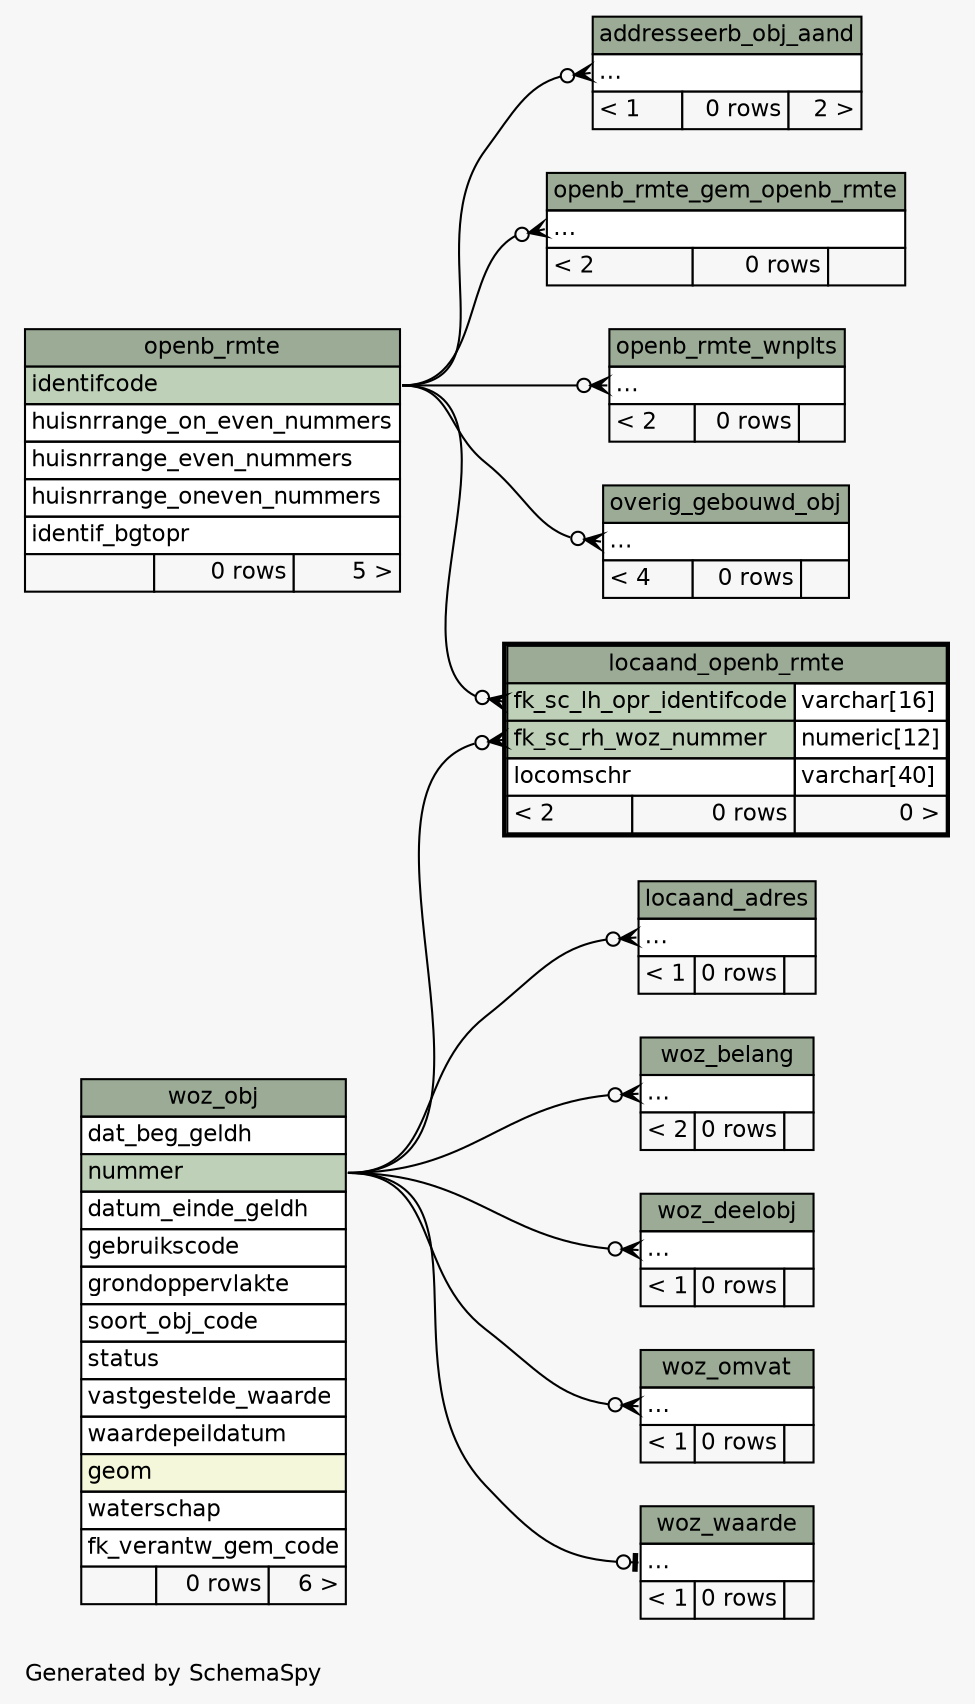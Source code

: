 // dot 2.43.0 on Linux 5.15.0-41-generic
// SchemaSpy rev Unknown
digraph "twoDegreesRelationshipsDiagram" {
  graph [
    rankdir="RL"
    bgcolor="#f7f7f7"
    label="\nGenerated by SchemaSpy"
    labeljust="l"
    nodesep="0.18"
    ranksep="0.46"
    fontname="Helvetica"
    fontsize="11"
  ];
  node [
    fontname="Helvetica"
    fontsize="11"
    shape="plaintext"
  ];
  edge [
    arrowsize="0.8"
  ];
  "addresseerb_obj_aand":"elipses":w -> "openb_rmte":"identifcode":e [arrowhead=none dir=back arrowtail=crowodot];
  "locaand_adres":"elipses":w -> "woz_obj":"nummer":e [arrowhead=none dir=back arrowtail=crowodot];
  "locaand_openb_rmte":"fk_sc_lh_opr_identifcode":w -> "openb_rmte":"identifcode":e [arrowhead=none dir=back arrowtail=crowodot];
  "locaand_openb_rmte":"fk_sc_rh_woz_nummer":w -> "woz_obj":"nummer":e [arrowhead=none dir=back arrowtail=crowodot];
  "openb_rmte_gem_openb_rmte":"elipses":w -> "openb_rmte":"identifcode":e [arrowhead=none dir=back arrowtail=crowodot];
  "openb_rmte_wnplts":"elipses":w -> "openb_rmte":"identifcode":e [arrowhead=none dir=back arrowtail=crowodot];
  "overig_gebouwd_obj":"elipses":w -> "openb_rmte":"identifcode":e [arrowhead=none dir=back arrowtail=crowodot];
  "woz_belang":"elipses":w -> "woz_obj":"nummer":e [arrowhead=none dir=back arrowtail=crowodot];
  "woz_deelobj":"elipses":w -> "woz_obj":"nummer":e [arrowhead=none dir=back arrowtail=crowodot];
  "woz_omvat":"elipses":w -> "woz_obj":"nummer":e [arrowhead=none dir=back arrowtail=crowodot];
  "woz_waarde":"elipses":w -> "woz_obj":"nummer":e [arrowhead=none dir=back arrowtail=teeodot];
  "addresseerb_obj_aand" [
    label=<
    <TABLE BORDER="0" CELLBORDER="1" CELLSPACING="0" BGCOLOR="#ffffff">
      <TR><TD COLSPAN="3" BGCOLOR="#9bab96" ALIGN="CENTER">addresseerb_obj_aand</TD></TR>
      <TR><TD PORT="elipses" COLSPAN="3" ALIGN="LEFT">...</TD></TR>
      <TR><TD ALIGN="LEFT" BGCOLOR="#f7f7f7">&lt; 1</TD><TD ALIGN="RIGHT" BGCOLOR="#f7f7f7">0 rows</TD><TD ALIGN="RIGHT" BGCOLOR="#f7f7f7">2 &gt;</TD></TR>
    </TABLE>>
    URL="addresseerb_obj_aand.html"
    tooltip="addresseerb_obj_aand"
  ];
  "locaand_adres" [
    label=<
    <TABLE BORDER="0" CELLBORDER="1" CELLSPACING="0" BGCOLOR="#ffffff">
      <TR><TD COLSPAN="3" BGCOLOR="#9bab96" ALIGN="CENTER">locaand_adres</TD></TR>
      <TR><TD PORT="elipses" COLSPAN="3" ALIGN="LEFT">...</TD></TR>
      <TR><TD ALIGN="LEFT" BGCOLOR="#f7f7f7">&lt; 1</TD><TD ALIGN="RIGHT" BGCOLOR="#f7f7f7">0 rows</TD><TD ALIGN="RIGHT" BGCOLOR="#f7f7f7">  </TD></TR>
    </TABLE>>
    URL="locaand_adres.html"
    tooltip="locaand_adres"
  ];
  "locaand_openb_rmte" [
    label=<
    <TABLE BORDER="2" CELLBORDER="1" CELLSPACING="0" BGCOLOR="#ffffff">
      <TR><TD COLSPAN="3" BGCOLOR="#9bab96" ALIGN="CENTER">locaand_openb_rmte</TD></TR>
      <TR><TD PORT="fk_sc_lh_opr_identifcode" COLSPAN="2" BGCOLOR="#bed1b8" ALIGN="LEFT">fk_sc_lh_opr_identifcode</TD><TD PORT="fk_sc_lh_opr_identifcode.type" ALIGN="LEFT">varchar[16]</TD></TR>
      <TR><TD PORT="fk_sc_rh_woz_nummer" COLSPAN="2" BGCOLOR="#bed1b8" ALIGN="LEFT">fk_sc_rh_woz_nummer</TD><TD PORT="fk_sc_rh_woz_nummer.type" ALIGN="LEFT">numeric[12]</TD></TR>
      <TR><TD PORT="locomschr" COLSPAN="2" ALIGN="LEFT">locomschr</TD><TD PORT="locomschr.type" ALIGN="LEFT">varchar[40]</TD></TR>
      <TR><TD ALIGN="LEFT" BGCOLOR="#f7f7f7">&lt; 2</TD><TD ALIGN="RIGHT" BGCOLOR="#f7f7f7">0 rows</TD><TD ALIGN="RIGHT" BGCOLOR="#f7f7f7">0 &gt;</TD></TR>
    </TABLE>>
    URL="locaand_openb_rmte.html"
    tooltip="locaand_openb_rmte"
  ];
  "openb_rmte" [
    label=<
    <TABLE BORDER="0" CELLBORDER="1" CELLSPACING="0" BGCOLOR="#ffffff">
      <TR><TD COLSPAN="3" BGCOLOR="#9bab96" ALIGN="CENTER">openb_rmte</TD></TR>
      <TR><TD PORT="identifcode" COLSPAN="3" BGCOLOR="#bed1b8" ALIGN="LEFT">identifcode</TD></TR>
      <TR><TD PORT="huisnrrange_on_even_nummers" COLSPAN="3" ALIGN="LEFT">huisnrrange_on_even_nummers</TD></TR>
      <TR><TD PORT="huisnrrange_even_nummers" COLSPAN="3" ALIGN="LEFT">huisnrrange_even_nummers</TD></TR>
      <TR><TD PORT="huisnrrange_oneven_nummers" COLSPAN="3" ALIGN="LEFT">huisnrrange_oneven_nummers</TD></TR>
      <TR><TD PORT="identif_bgtopr" COLSPAN="3" ALIGN="LEFT">identif_bgtopr</TD></TR>
      <TR><TD ALIGN="LEFT" BGCOLOR="#f7f7f7">  </TD><TD ALIGN="RIGHT" BGCOLOR="#f7f7f7">0 rows</TD><TD ALIGN="RIGHT" BGCOLOR="#f7f7f7">5 &gt;</TD></TR>
    </TABLE>>
    URL="openb_rmte.html"
    tooltip="openb_rmte"
  ];
  "openb_rmte_gem_openb_rmte" [
    label=<
    <TABLE BORDER="0" CELLBORDER="1" CELLSPACING="0" BGCOLOR="#ffffff">
      <TR><TD COLSPAN="3" BGCOLOR="#9bab96" ALIGN="CENTER">openb_rmte_gem_openb_rmte</TD></TR>
      <TR><TD PORT="elipses" COLSPAN="3" ALIGN="LEFT">...</TD></TR>
      <TR><TD ALIGN="LEFT" BGCOLOR="#f7f7f7">&lt; 2</TD><TD ALIGN="RIGHT" BGCOLOR="#f7f7f7">0 rows</TD><TD ALIGN="RIGHT" BGCOLOR="#f7f7f7">  </TD></TR>
    </TABLE>>
    URL="openb_rmte_gem_openb_rmte.html"
    tooltip="openb_rmte_gem_openb_rmte"
  ];
  "openb_rmte_wnplts" [
    label=<
    <TABLE BORDER="0" CELLBORDER="1" CELLSPACING="0" BGCOLOR="#ffffff">
      <TR><TD COLSPAN="3" BGCOLOR="#9bab96" ALIGN="CENTER">openb_rmte_wnplts</TD></TR>
      <TR><TD PORT="elipses" COLSPAN="3" ALIGN="LEFT">...</TD></TR>
      <TR><TD ALIGN="LEFT" BGCOLOR="#f7f7f7">&lt; 2</TD><TD ALIGN="RIGHT" BGCOLOR="#f7f7f7">0 rows</TD><TD ALIGN="RIGHT" BGCOLOR="#f7f7f7">  </TD></TR>
    </TABLE>>
    URL="openb_rmte_wnplts.html"
    tooltip="openb_rmte_wnplts"
  ];
  "overig_gebouwd_obj" [
    label=<
    <TABLE BORDER="0" CELLBORDER="1" CELLSPACING="0" BGCOLOR="#ffffff">
      <TR><TD COLSPAN="3" BGCOLOR="#9bab96" ALIGN="CENTER">overig_gebouwd_obj</TD></TR>
      <TR><TD PORT="elipses" COLSPAN="3" ALIGN="LEFT">...</TD></TR>
      <TR><TD ALIGN="LEFT" BGCOLOR="#f7f7f7">&lt; 4</TD><TD ALIGN="RIGHT" BGCOLOR="#f7f7f7">0 rows</TD><TD ALIGN="RIGHT" BGCOLOR="#f7f7f7">  </TD></TR>
    </TABLE>>
    URL="overig_gebouwd_obj.html"
    tooltip="overig_gebouwd_obj"
  ];
  "woz_belang" [
    label=<
    <TABLE BORDER="0" CELLBORDER="1" CELLSPACING="0" BGCOLOR="#ffffff">
      <TR><TD COLSPAN="3" BGCOLOR="#9bab96" ALIGN="CENTER">woz_belang</TD></TR>
      <TR><TD PORT="elipses" COLSPAN="3" ALIGN="LEFT">...</TD></TR>
      <TR><TD ALIGN="LEFT" BGCOLOR="#f7f7f7">&lt; 2</TD><TD ALIGN="RIGHT" BGCOLOR="#f7f7f7">0 rows</TD><TD ALIGN="RIGHT" BGCOLOR="#f7f7f7">  </TD></TR>
    </TABLE>>
    URL="woz_belang.html"
    tooltip="woz_belang"
  ];
  "woz_deelobj" [
    label=<
    <TABLE BORDER="0" CELLBORDER="1" CELLSPACING="0" BGCOLOR="#ffffff">
      <TR><TD COLSPAN="3" BGCOLOR="#9bab96" ALIGN="CENTER">woz_deelobj</TD></TR>
      <TR><TD PORT="elipses" COLSPAN="3" ALIGN="LEFT">...</TD></TR>
      <TR><TD ALIGN="LEFT" BGCOLOR="#f7f7f7">&lt; 1</TD><TD ALIGN="RIGHT" BGCOLOR="#f7f7f7">0 rows</TD><TD ALIGN="RIGHT" BGCOLOR="#f7f7f7">  </TD></TR>
    </TABLE>>
    URL="woz_deelobj.html"
    tooltip="woz_deelobj"
  ];
  "woz_obj" [
    label=<
    <TABLE BORDER="0" CELLBORDER="1" CELLSPACING="0" BGCOLOR="#ffffff">
      <TR><TD COLSPAN="3" BGCOLOR="#9bab96" ALIGN="CENTER">woz_obj</TD></TR>
      <TR><TD PORT="dat_beg_geldh" COLSPAN="3" ALIGN="LEFT">dat_beg_geldh</TD></TR>
      <TR><TD PORT="nummer" COLSPAN="3" BGCOLOR="#bed1b8" ALIGN="LEFT">nummer</TD></TR>
      <TR><TD PORT="datum_einde_geldh" COLSPAN="3" ALIGN="LEFT">datum_einde_geldh</TD></TR>
      <TR><TD PORT="gebruikscode" COLSPAN="3" ALIGN="LEFT">gebruikscode</TD></TR>
      <TR><TD PORT="grondoppervlakte" COLSPAN="3" ALIGN="LEFT">grondoppervlakte</TD></TR>
      <TR><TD PORT="soort_obj_code" COLSPAN="3" ALIGN="LEFT">soort_obj_code</TD></TR>
      <TR><TD PORT="status" COLSPAN="3" ALIGN="LEFT">status</TD></TR>
      <TR><TD PORT="vastgestelde_waarde" COLSPAN="3" ALIGN="LEFT">vastgestelde_waarde</TD></TR>
      <TR><TD PORT="waardepeildatum" COLSPAN="3" ALIGN="LEFT">waardepeildatum</TD></TR>
      <TR><TD PORT="geom" COLSPAN="3" BGCOLOR="#f4f7da" ALIGN="LEFT">geom</TD></TR>
      <TR><TD PORT="waterschap" COLSPAN="3" ALIGN="LEFT">waterschap</TD></TR>
      <TR><TD PORT="fk_verantw_gem_code" COLSPAN="3" ALIGN="LEFT">fk_verantw_gem_code</TD></TR>
      <TR><TD ALIGN="LEFT" BGCOLOR="#f7f7f7">  </TD><TD ALIGN="RIGHT" BGCOLOR="#f7f7f7">0 rows</TD><TD ALIGN="RIGHT" BGCOLOR="#f7f7f7">6 &gt;</TD></TR>
    </TABLE>>
    URL="woz_obj.html"
    tooltip="woz_obj"
  ];
  "woz_omvat" [
    label=<
    <TABLE BORDER="0" CELLBORDER="1" CELLSPACING="0" BGCOLOR="#ffffff">
      <TR><TD COLSPAN="3" BGCOLOR="#9bab96" ALIGN="CENTER">woz_omvat</TD></TR>
      <TR><TD PORT="elipses" COLSPAN="3" ALIGN="LEFT">...</TD></TR>
      <TR><TD ALIGN="LEFT" BGCOLOR="#f7f7f7">&lt; 1</TD><TD ALIGN="RIGHT" BGCOLOR="#f7f7f7">0 rows</TD><TD ALIGN="RIGHT" BGCOLOR="#f7f7f7">  </TD></TR>
    </TABLE>>
    URL="woz_omvat.html"
    tooltip="woz_omvat"
  ];
  "woz_waarde" [
    label=<
    <TABLE BORDER="0" CELLBORDER="1" CELLSPACING="0" BGCOLOR="#ffffff">
      <TR><TD COLSPAN="3" BGCOLOR="#9bab96" ALIGN="CENTER">woz_waarde</TD></TR>
      <TR><TD PORT="elipses" COLSPAN="3" ALIGN="LEFT">...</TD></TR>
      <TR><TD ALIGN="LEFT" BGCOLOR="#f7f7f7">&lt; 1</TD><TD ALIGN="RIGHT" BGCOLOR="#f7f7f7">0 rows</TD><TD ALIGN="RIGHT" BGCOLOR="#f7f7f7">  </TD></TR>
    </TABLE>>
    URL="woz_waarde.html"
    tooltip="woz_waarde"
  ];
}
